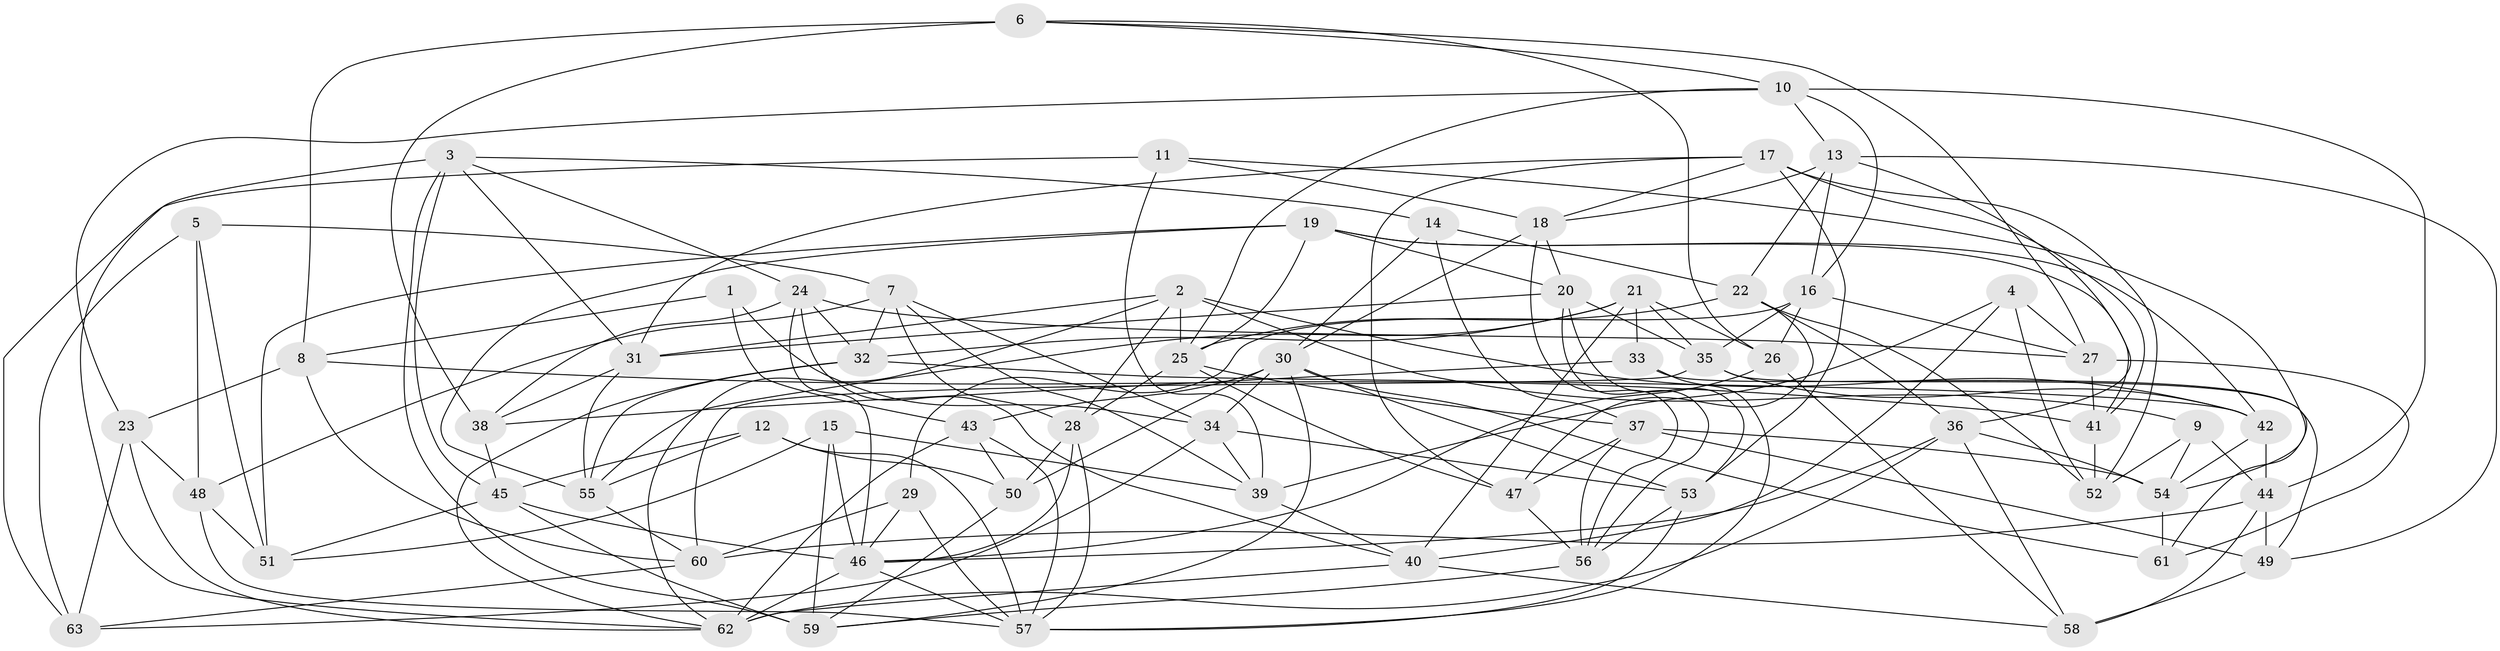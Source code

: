 // original degree distribution, {4: 1.0}
// Generated by graph-tools (version 1.1) at 2025/02/03/09/25 03:02:56]
// undirected, 63 vertices, 175 edges
graph export_dot {
graph [start="1"]
  node [color=gray90,style=filled];
  1;
  2;
  3;
  4;
  5;
  6;
  7;
  8;
  9;
  10;
  11;
  12;
  13;
  14;
  15;
  16;
  17;
  18;
  19;
  20;
  21;
  22;
  23;
  24;
  25;
  26;
  27;
  28;
  29;
  30;
  31;
  32;
  33;
  34;
  35;
  36;
  37;
  38;
  39;
  40;
  41;
  42;
  43;
  44;
  45;
  46;
  47;
  48;
  49;
  50;
  51;
  52;
  53;
  54;
  55;
  56;
  57;
  58;
  59;
  60;
  61;
  62;
  63;
  1 -- 8 [weight=2.0];
  1 -- 34 [weight=1.0];
  1 -- 43 [weight=1.0];
  2 -- 9 [weight=1.0];
  2 -- 25 [weight=1.0];
  2 -- 28 [weight=1.0];
  2 -- 31 [weight=1.0];
  2 -- 42 [weight=1.0];
  2 -- 62 [weight=1.0];
  3 -- 14 [weight=1.0];
  3 -- 24 [weight=1.0];
  3 -- 31 [weight=1.0];
  3 -- 45 [weight=1.0];
  3 -- 59 [weight=1.0];
  3 -- 62 [weight=1.0];
  4 -- 27 [weight=1.0];
  4 -- 39 [weight=1.0];
  4 -- 40 [weight=1.0];
  4 -- 52 [weight=1.0];
  5 -- 7 [weight=1.0];
  5 -- 48 [weight=1.0];
  5 -- 51 [weight=2.0];
  5 -- 63 [weight=2.0];
  6 -- 8 [weight=1.0];
  6 -- 10 [weight=1.0];
  6 -- 26 [weight=1.0];
  6 -- 27 [weight=1.0];
  6 -- 38 [weight=2.0];
  7 -- 28 [weight=1.0];
  7 -- 32 [weight=1.0];
  7 -- 34 [weight=1.0];
  7 -- 39 [weight=1.0];
  7 -- 48 [weight=1.0];
  8 -- 23 [weight=1.0];
  8 -- 41 [weight=1.0];
  8 -- 60 [weight=1.0];
  9 -- 44 [weight=1.0];
  9 -- 52 [weight=1.0];
  9 -- 54 [weight=1.0];
  10 -- 13 [weight=1.0];
  10 -- 16 [weight=1.0];
  10 -- 23 [weight=1.0];
  10 -- 25 [weight=1.0];
  10 -- 44 [weight=1.0];
  11 -- 18 [weight=1.0];
  11 -- 39 [weight=1.0];
  11 -- 54 [weight=1.0];
  11 -- 63 [weight=1.0];
  12 -- 45 [weight=1.0];
  12 -- 50 [weight=1.0];
  12 -- 55 [weight=1.0];
  12 -- 57 [weight=1.0];
  13 -- 16 [weight=1.0];
  13 -- 18 [weight=1.0];
  13 -- 22 [weight=1.0];
  13 -- 36 [weight=1.0];
  13 -- 49 [weight=1.0];
  14 -- 22 [weight=1.0];
  14 -- 30 [weight=1.0];
  14 -- 37 [weight=1.0];
  15 -- 39 [weight=1.0];
  15 -- 46 [weight=1.0];
  15 -- 51 [weight=1.0];
  15 -- 59 [weight=1.0];
  16 -- 26 [weight=1.0];
  16 -- 27 [weight=1.0];
  16 -- 29 [weight=1.0];
  16 -- 35 [weight=1.0];
  17 -- 18 [weight=1.0];
  17 -- 31 [weight=1.0];
  17 -- 41 [weight=2.0];
  17 -- 47 [weight=1.0];
  17 -- 52 [weight=2.0];
  17 -- 53 [weight=1.0];
  18 -- 20 [weight=1.0];
  18 -- 30 [weight=1.0];
  18 -- 56 [weight=1.0];
  19 -- 20 [weight=1.0];
  19 -- 25 [weight=1.0];
  19 -- 41 [weight=1.0];
  19 -- 42 [weight=1.0];
  19 -- 51 [weight=1.0];
  19 -- 55 [weight=1.0];
  20 -- 31 [weight=1.0];
  20 -- 35 [weight=1.0];
  20 -- 53 [weight=1.0];
  20 -- 56 [weight=1.0];
  21 -- 26 [weight=1.0];
  21 -- 32 [weight=1.0];
  21 -- 33 [weight=1.0];
  21 -- 35 [weight=1.0];
  21 -- 40 [weight=1.0];
  21 -- 55 [weight=1.0];
  22 -- 25 [weight=1.0];
  22 -- 36 [weight=1.0];
  22 -- 47 [weight=1.0];
  22 -- 52 [weight=1.0];
  23 -- 48 [weight=2.0];
  23 -- 62 [weight=1.0];
  23 -- 63 [weight=1.0];
  24 -- 27 [weight=1.0];
  24 -- 32 [weight=1.0];
  24 -- 38 [weight=1.0];
  24 -- 40 [weight=1.0];
  24 -- 46 [weight=1.0];
  25 -- 28 [weight=1.0];
  25 -- 37 [weight=1.0];
  25 -- 47 [weight=2.0];
  26 -- 46 [weight=2.0];
  26 -- 58 [weight=1.0];
  27 -- 41 [weight=1.0];
  27 -- 61 [weight=1.0];
  28 -- 46 [weight=1.0];
  28 -- 50 [weight=1.0];
  28 -- 57 [weight=1.0];
  29 -- 46 [weight=1.0];
  29 -- 57 [weight=1.0];
  29 -- 60 [weight=1.0];
  30 -- 34 [weight=1.0];
  30 -- 43 [weight=1.0];
  30 -- 50 [weight=1.0];
  30 -- 53 [weight=1.0];
  30 -- 59 [weight=1.0];
  30 -- 61 [weight=1.0];
  31 -- 38 [weight=1.0];
  31 -- 55 [weight=1.0];
  32 -- 42 [weight=1.0];
  32 -- 55 [weight=1.0];
  32 -- 62 [weight=1.0];
  33 -- 38 [weight=1.0];
  33 -- 49 [weight=1.0];
  33 -- 57 [weight=1.0];
  34 -- 39 [weight=1.0];
  34 -- 53 [weight=1.0];
  34 -- 63 [weight=1.0];
  35 -- 42 [weight=1.0];
  35 -- 60 [weight=1.0];
  35 -- 61 [weight=1.0];
  36 -- 46 [weight=1.0];
  36 -- 54 [weight=1.0];
  36 -- 58 [weight=1.0];
  36 -- 62 [weight=1.0];
  37 -- 47 [weight=1.0];
  37 -- 49 [weight=1.0];
  37 -- 54 [weight=1.0];
  37 -- 56 [weight=1.0];
  38 -- 45 [weight=1.0];
  39 -- 40 [weight=1.0];
  40 -- 58 [weight=1.0];
  40 -- 62 [weight=1.0];
  41 -- 52 [weight=1.0];
  42 -- 44 [weight=1.0];
  42 -- 54 [weight=1.0];
  43 -- 50 [weight=2.0];
  43 -- 57 [weight=1.0];
  43 -- 62 [weight=1.0];
  44 -- 49 [weight=1.0];
  44 -- 58 [weight=1.0];
  44 -- 60 [weight=1.0];
  45 -- 46 [weight=1.0];
  45 -- 51 [weight=1.0];
  45 -- 59 [weight=1.0];
  46 -- 57 [weight=1.0];
  46 -- 62 [weight=1.0];
  47 -- 56 [weight=1.0];
  48 -- 51 [weight=1.0];
  48 -- 57 [weight=1.0];
  49 -- 58 [weight=2.0];
  50 -- 59 [weight=1.0];
  53 -- 56 [weight=1.0];
  53 -- 57 [weight=1.0];
  54 -- 61 [weight=1.0];
  55 -- 60 [weight=1.0];
  56 -- 59 [weight=1.0];
  60 -- 63 [weight=1.0];
}
